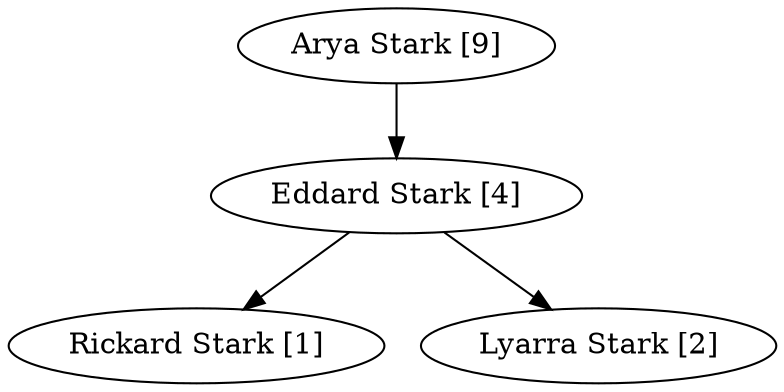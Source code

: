 digraph FamilyTree
{
  "Eddard Stark [4]" -> "Rickard Stark [1]";
  "Eddard Stark [4]" -> "Lyarra Stark [2]";
  "Arya Stark [9]" -> "Eddard Stark [4]";
}
